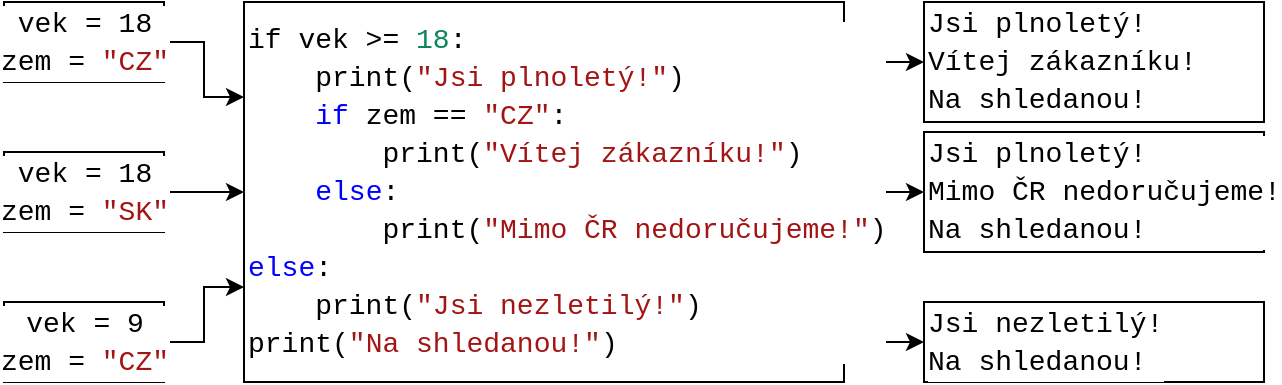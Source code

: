 <mxfile version="24.7.17">
  <diagram name="Page-1" id="l46viSAHJcH3Lr966uwj">
    <mxGraphModel dx="1434" dy="792" grid="1" gridSize="10" guides="1" tooltips="1" connect="1" arrows="1" fold="1" page="1" pageScale="1" pageWidth="827" pageHeight="1169" math="0" shadow="0">
      <root>
        <mxCell id="0" />
        <mxCell id="1" parent="0" />
        <mxCell id="Jj3HIhXL-EVYgNKJzeW3-1" style="edgeStyle=orthogonalEdgeStyle;rounded=0;orthogonalLoop=1;jettySize=auto;exitX=1;exitY=0.5;exitDx=0;exitDy=0;entryX=0;entryY=0.25;entryDx=0;entryDy=0;" edge="1" parent="1" source="Jj3HIhXL-EVYgNKJzeW3-2" target="Jj3HIhXL-EVYgNKJzeW3-6">
          <mxGeometry relative="1" as="geometry" />
        </mxCell>
        <mxCell id="Jj3HIhXL-EVYgNKJzeW3-2" value="&lt;div style=&quot;background-color: rgb(255, 255, 255); font-family: Consolas, &amp;quot;Courier New&amp;quot;, monospace; font-size: 14px; line-height: 19px;&quot;&gt;&lt;div&gt;vek = 18&lt;/div&gt;&lt;div&gt;zem = &lt;span style=&quot;color: #a31515;&quot;&gt;&quot;CZ&quot;&lt;/span&gt;&lt;/div&gt;&lt;/div&gt;" style="fontColor=default;html=1;" vertex="1" parent="1">
          <mxGeometry x="40" y="90" width="80" height="40" as="geometry" />
        </mxCell>
        <mxCell id="Jj3HIhXL-EVYgNKJzeW3-3" style="edgeStyle=orthogonalEdgeStyle;rounded=0;orthogonalLoop=1;jettySize=auto;exitX=1;exitY=0.25;exitDx=0;exitDy=0;entryX=0;entryY=0.5;entryDx=0;entryDy=0;" edge="1" parent="1" source="Jj3HIhXL-EVYgNKJzeW3-6" target="Jj3HIhXL-EVYgNKJzeW3-11">
          <mxGeometry relative="1" as="geometry" />
        </mxCell>
        <mxCell id="Jj3HIhXL-EVYgNKJzeW3-4" style="edgeStyle=orthogonalEdgeStyle;rounded=0;orthogonalLoop=1;jettySize=auto;exitX=1;exitY=0.5;exitDx=0;exitDy=0;entryX=0;entryY=0.5;entryDx=0;entryDy=0;" edge="1" parent="1" source="Jj3HIhXL-EVYgNKJzeW3-6" target="Jj3HIhXL-EVYgNKJzeW3-12">
          <mxGeometry relative="1" as="geometry" />
        </mxCell>
        <mxCell id="Jj3HIhXL-EVYgNKJzeW3-5" style="edgeStyle=orthogonalEdgeStyle;rounded=0;orthogonalLoop=1;jettySize=auto;exitX=1;exitY=0.75;exitDx=0;exitDy=0;entryX=0;entryY=0.5;entryDx=0;entryDy=0;" edge="1" parent="1" source="Jj3HIhXL-EVYgNKJzeW3-6" target="Jj3HIhXL-EVYgNKJzeW3-13">
          <mxGeometry relative="1" as="geometry" />
        </mxCell>
        <mxCell id="Jj3HIhXL-EVYgNKJzeW3-6" value="&lt;div style=&quot;background-color: rgb(255, 255, 255); font-family: Consolas, &amp;quot;Courier New&amp;quot;, monospace; font-size: 14px; line-height: 19px;&quot;&gt;&lt;div&gt;if vek &amp;gt;= &lt;span style=&quot;color: #098658;&quot;&gt;18&lt;/span&gt;:&lt;/div&gt;&lt;div&gt;&amp;nbsp; &amp;nbsp; print(&lt;span style=&quot;color: #a31515;&quot;&gt;&quot;Jsi plnoletý!&quot;&lt;/span&gt;)&lt;/div&gt;&lt;div&gt;&amp;nbsp; &amp;nbsp; &lt;span style=&quot;color: #0000ff;&quot;&gt;if&lt;/span&gt; zem == &lt;span style=&quot;color: #a31515;&quot;&gt;&quot;CZ&quot;&lt;/span&gt;:&lt;/div&gt;&lt;div&gt;&amp;nbsp; &amp;nbsp; &amp;nbsp; &amp;nbsp; print(&lt;span style=&quot;color: #a31515;&quot;&gt;&quot;Vítej zákazníku!&quot;&lt;/span&gt;)&lt;/div&gt;&lt;div&gt;&amp;nbsp; &amp;nbsp; &lt;span style=&quot;color: #0000ff;&quot;&gt;else&lt;/span&gt;:&lt;/div&gt;&lt;div&gt;&amp;nbsp; &amp;nbsp; &amp;nbsp; &amp;nbsp; print(&lt;span style=&quot;color: #a31515;&quot;&gt;&quot;Mimo ČR nedoručujeme!&quot;&lt;/span&gt;)&lt;/div&gt;&lt;div&gt;&lt;span style=&quot;color: #0000ff;&quot;&gt;else&lt;/span&gt;:&lt;/div&gt;&lt;div&gt;&amp;nbsp; &amp;nbsp; print(&lt;span style=&quot;color: #a31515;&quot;&gt;&quot;Jsi nezletilý!&quot;&lt;/span&gt;)&lt;/div&gt;&lt;div&gt;print(&lt;span style=&quot;color: #a31515;&quot;&gt;&quot;Na shledanou!&quot;&lt;/span&gt;)&lt;/div&gt;&lt;/div&gt;" style="align=left;imageAspect=0;resizeWidth=1;resizeHeight=1;autosize=0;html=1;recursiveResize=0;expand=0;fillColor=default;" vertex="1" parent="1">
          <mxGeometry x="160" y="90" width="300" height="190" as="geometry" />
        </mxCell>
        <mxCell id="Jj3HIhXL-EVYgNKJzeW3-7" style="edgeStyle=orthogonalEdgeStyle;rounded=0;orthogonalLoop=1;jettySize=auto;exitX=1;exitY=0.5;exitDx=0;exitDy=0;entryX=0;entryY=0.75;entryDx=0;entryDy=0;" edge="1" parent="1" source="Jj3HIhXL-EVYgNKJzeW3-8" target="Jj3HIhXL-EVYgNKJzeW3-6">
          <mxGeometry relative="1" as="geometry" />
        </mxCell>
        <mxCell id="Jj3HIhXL-EVYgNKJzeW3-8" value="&lt;div style=&quot;background-color: rgb(255, 255, 255); font-family: Consolas, &amp;quot;Courier New&amp;quot;, monospace; font-size: 14px; line-height: 19px;&quot;&gt;&lt;div&gt;vek = 9&lt;/div&gt;&lt;div&gt;zem = &lt;span style=&quot;color: #a31515;&quot;&gt;&quot;CZ&quot;&lt;/span&gt;&lt;/div&gt;&lt;/div&gt;" style="fontColor=default;html=1;" vertex="1" parent="1">
          <mxGeometry x="40" y="240" width="80" height="40" as="geometry" />
        </mxCell>
        <mxCell id="Jj3HIhXL-EVYgNKJzeW3-9" style="edgeStyle=orthogonalEdgeStyle;rounded=0;orthogonalLoop=1;jettySize=auto;exitX=1;exitY=0.5;exitDx=0;exitDy=0;entryX=0;entryY=0.5;entryDx=0;entryDy=0;" edge="1" parent="1" source="Jj3HIhXL-EVYgNKJzeW3-10" target="Jj3HIhXL-EVYgNKJzeW3-6">
          <mxGeometry relative="1" as="geometry" />
        </mxCell>
        <mxCell id="Jj3HIhXL-EVYgNKJzeW3-10" value="&lt;div style=&quot;background-color: rgb(255, 255, 255); font-family: Consolas, &amp;quot;Courier New&amp;quot;, monospace; font-size: 14px; line-height: 19px;&quot;&gt;&lt;div&gt;vek = 18&lt;/div&gt;&lt;div&gt;zem = &lt;span style=&quot;color: #a31515;&quot;&gt;&quot;SK&quot;&lt;/span&gt;&lt;/div&gt;&lt;/div&gt;" style="fontColor=default;html=1;" vertex="1" parent="1">
          <mxGeometry x="40" y="165" width="80" height="40" as="geometry" />
        </mxCell>
        <mxCell id="Jj3HIhXL-EVYgNKJzeW3-11" value="&lt;div style=&quot;background-color: rgb(255, 255, 255); line-height: 19px; font-size: 14px; font-family: Consolas, &amp;quot;Courier New&amp;quot;, monospace;&quot;&gt;Jsi plnoletý!&lt;br&gt;&lt;span style=&quot;&quot;&gt;Vítej zákazníku!&lt;br&gt;&lt;/span&gt;&lt;span style=&quot;&quot;&gt;Na shledanou!&lt;/span&gt;&lt;br&gt;&lt;/div&gt;" style="fontColor=default;html=1;align=left;" vertex="1" parent="1">
          <mxGeometry x="500" y="90" width="170" height="60" as="geometry" />
        </mxCell>
        <mxCell id="Jj3HIhXL-EVYgNKJzeW3-12" value="&lt;div style=&quot;background-color: rgb(255, 255, 255); line-height: 19px; font-size: 14px; font-family: Consolas, &amp;quot;Courier New&amp;quot;, monospace;&quot;&gt;Jsi plnoletý!&lt;br&gt;&lt;div style=&quot;line-height: 19px;&quot;&gt;Mimo ČR nedoručujeme!&lt;/div&gt;&lt;span style=&quot;&quot;&gt;Na shledanou!&lt;/span&gt;&lt;br&gt;&lt;/div&gt;" style="fontColor=default;html=1;align=left;" vertex="1" parent="1">
          <mxGeometry x="500" y="155" width="170" height="60" as="geometry" />
        </mxCell>
        <mxCell id="Jj3HIhXL-EVYgNKJzeW3-13" value="&lt;div style=&quot;background-color: rgb(255, 255, 255); line-height: 19px; font-size: 14px; font-family: Consolas, &amp;quot;Courier New&amp;quot;, monospace;&quot;&gt;&lt;div style=&quot;line-height: 19px;&quot;&gt;&lt;div style=&quot;line-height: 19px;&quot;&gt;Jsi nezletilý!&lt;/div&gt;&lt;/div&gt;&lt;span style=&quot;&quot;&gt;Na shledanou!&lt;/span&gt;&lt;br&gt;&lt;/div&gt;" style="fontColor=default;html=1;align=left;" vertex="1" parent="1">
          <mxGeometry x="500" y="240" width="170" height="40" as="geometry" />
        </mxCell>
      </root>
    </mxGraphModel>
  </diagram>
</mxfile>
